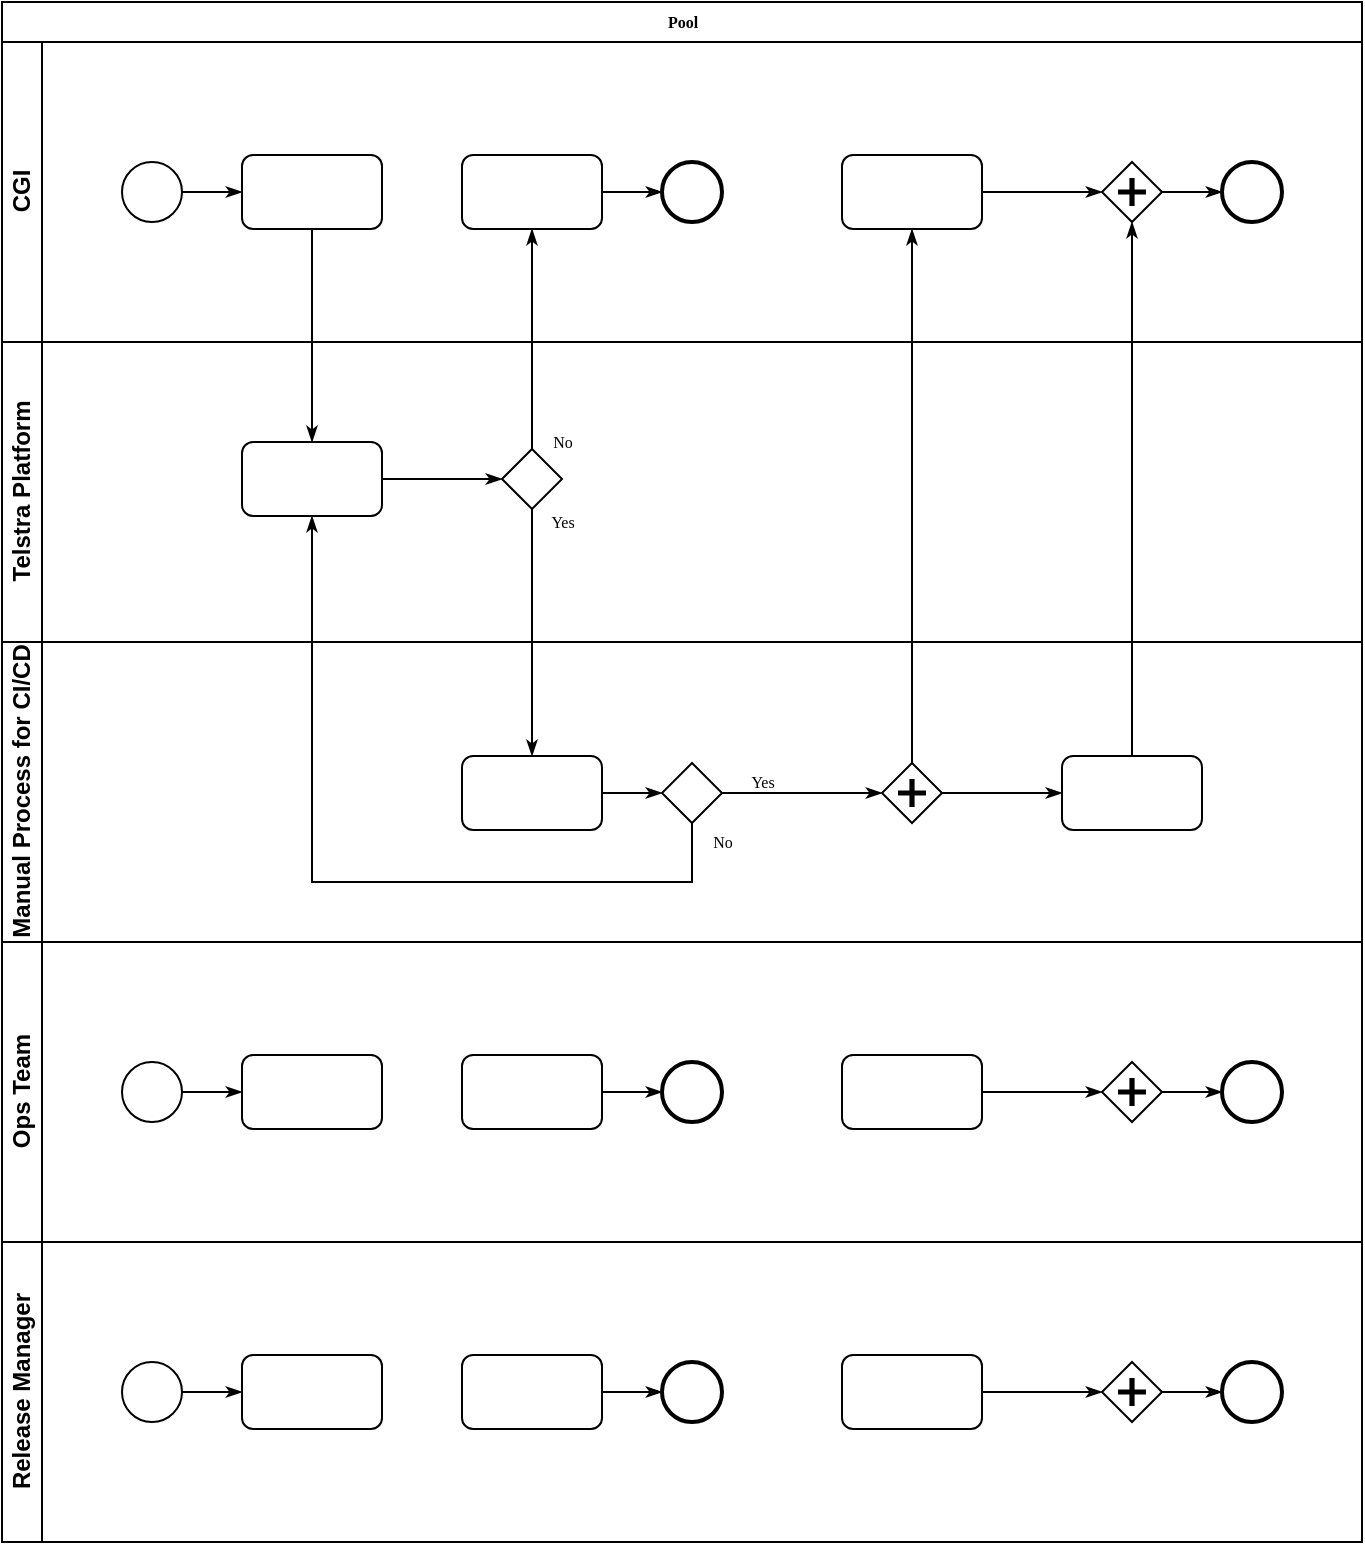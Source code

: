 <mxfile version="20.5.1" type="github"><diagram id="tWKk6uHT_sZjGpwcs3K3" name="Page-1"><mxGraphModel dx="1038" dy="571" grid="1" gridSize="10" guides="1" tooltips="1" connect="1" arrows="1" fold="1" page="1" pageScale="1" pageWidth="850" pageHeight="1100" math="0" shadow="0"><root><mxCell id="0"/><mxCell id="1" parent="0"/><mxCell id="fKs3vi7BqhOC32A1Lkrl-1" value="Pool" style="swimlane;html=1;childLayout=stackLayout;horizontal=1;startSize=20;horizontalStack=0;rounded=0;shadow=0;labelBackgroundColor=none;strokeWidth=1;fontFamily=Verdana;fontSize=8;align=center;" parent="1" vertex="1"><mxGeometry x="40" y="40" width="680" height="770" as="geometry"/></mxCell><mxCell id="fKs3vi7BqhOC32A1Lkrl-2" value="CGI" style="swimlane;html=1;startSize=20;horizontal=0;" parent="fKs3vi7BqhOC32A1Lkrl-1" vertex="1"><mxGeometry y="20" width="680" height="150" as="geometry"/></mxCell><mxCell id="fKs3vi7BqhOC32A1Lkrl-3" style="edgeStyle=orthogonalEdgeStyle;rounded=0;html=1;labelBackgroundColor=none;startArrow=none;startFill=0;startSize=5;endArrow=classicThin;endFill=1;endSize=5;jettySize=auto;orthogonalLoop=1;strokeWidth=1;fontFamily=Verdana;fontSize=8" parent="fKs3vi7BqhOC32A1Lkrl-2" source="fKs3vi7BqhOC32A1Lkrl-4" target="fKs3vi7BqhOC32A1Lkrl-5" edge="1"><mxGeometry relative="1" as="geometry"/></mxCell><mxCell id="fKs3vi7BqhOC32A1Lkrl-4" value="" style="ellipse;whiteSpace=wrap;html=1;rounded=0;shadow=0;labelBackgroundColor=none;strokeWidth=1;fontFamily=Verdana;fontSize=8;align=center;" parent="fKs3vi7BqhOC32A1Lkrl-2" vertex="1"><mxGeometry x="60" y="60" width="30" height="30" as="geometry"/></mxCell><mxCell id="fKs3vi7BqhOC32A1Lkrl-5" value="" style="rounded=1;whiteSpace=wrap;html=1;shadow=0;labelBackgroundColor=none;strokeWidth=1;fontFamily=Verdana;fontSize=8;align=center;" parent="fKs3vi7BqhOC32A1Lkrl-2" vertex="1"><mxGeometry x="120" y="56.5" width="70" height="37" as="geometry"/></mxCell><mxCell id="fKs3vi7BqhOC32A1Lkrl-6" style="edgeStyle=orthogonalEdgeStyle;rounded=0;html=1;labelBackgroundColor=none;startArrow=none;startFill=0;startSize=5;endArrow=classicThin;endFill=1;endSize=5;jettySize=auto;orthogonalLoop=1;strokeWidth=1;fontFamily=Verdana;fontSize=8" parent="fKs3vi7BqhOC32A1Lkrl-2" source="fKs3vi7BqhOC32A1Lkrl-7" target="fKs3vi7BqhOC32A1Lkrl-8" edge="1"><mxGeometry relative="1" as="geometry"/></mxCell><mxCell id="fKs3vi7BqhOC32A1Lkrl-7" value="" style="rounded=1;whiteSpace=wrap;html=1;shadow=0;labelBackgroundColor=none;strokeWidth=1;fontFamily=Verdana;fontSize=8;align=center;" parent="fKs3vi7BqhOC32A1Lkrl-2" vertex="1"><mxGeometry x="230" y="56.5" width="70" height="37" as="geometry"/></mxCell><mxCell id="fKs3vi7BqhOC32A1Lkrl-8" value="" style="ellipse;whiteSpace=wrap;html=1;rounded=0;shadow=0;labelBackgroundColor=none;strokeWidth=2;fontFamily=Verdana;fontSize=8;align=center;" parent="fKs3vi7BqhOC32A1Lkrl-2" vertex="1"><mxGeometry x="330" y="60" width="30" height="30" as="geometry"/></mxCell><mxCell id="fKs3vi7BqhOC32A1Lkrl-9" style="edgeStyle=orthogonalEdgeStyle;rounded=0;html=1;entryX=0;entryY=0.5;labelBackgroundColor=none;startArrow=none;startFill=0;startSize=5;endArrow=classicThin;endFill=1;endSize=5;jettySize=auto;orthogonalLoop=1;strokeWidth=1;fontFamily=Verdana;fontSize=8" parent="fKs3vi7BqhOC32A1Lkrl-2" source="fKs3vi7BqhOC32A1Lkrl-10" target="fKs3vi7BqhOC32A1Lkrl-12" edge="1"><mxGeometry relative="1" as="geometry"/></mxCell><mxCell id="fKs3vi7BqhOC32A1Lkrl-10" value="" style="rounded=1;whiteSpace=wrap;html=1;shadow=0;labelBackgroundColor=none;strokeWidth=1;fontFamily=Verdana;fontSize=8;align=center;" parent="fKs3vi7BqhOC32A1Lkrl-2" vertex="1"><mxGeometry x="420" y="56.5" width="70" height="37" as="geometry"/></mxCell><mxCell id="fKs3vi7BqhOC32A1Lkrl-11" style="edgeStyle=orthogonalEdgeStyle;rounded=0;html=1;labelBackgroundColor=none;startArrow=none;startFill=0;startSize=5;endArrow=classicThin;endFill=1;endSize=5;jettySize=auto;orthogonalLoop=1;strokeWidth=1;fontFamily=Verdana;fontSize=8" parent="fKs3vi7BqhOC32A1Lkrl-2" source="fKs3vi7BqhOC32A1Lkrl-12" target="fKs3vi7BqhOC32A1Lkrl-13" edge="1"><mxGeometry relative="1" as="geometry"/></mxCell><mxCell id="fKs3vi7BqhOC32A1Lkrl-12" value="" style="shape=mxgraph.bpmn.shape;html=1;verticalLabelPosition=bottom;labelBackgroundColor=#ffffff;verticalAlign=top;perimeter=rhombusPerimeter;background=gateway;outline=none;symbol=parallelGw;rounded=1;shadow=0;strokeWidth=1;fontFamily=Verdana;fontSize=8;align=center;" parent="fKs3vi7BqhOC32A1Lkrl-2" vertex="1"><mxGeometry x="550" y="60" width="30" height="30" as="geometry"/></mxCell><mxCell id="fKs3vi7BqhOC32A1Lkrl-13" value="" style="ellipse;whiteSpace=wrap;html=1;rounded=0;shadow=0;labelBackgroundColor=none;strokeWidth=2;fontFamily=Verdana;fontSize=8;align=center;" parent="fKs3vi7BqhOC32A1Lkrl-2" vertex="1"><mxGeometry x="610" y="60" width="30" height="30" as="geometry"/></mxCell><mxCell id="fKs3vi7BqhOC32A1Lkrl-14" value="Telstra Platform" style="swimlane;html=1;startSize=20;horizontal=0;" parent="fKs3vi7BqhOC32A1Lkrl-1" vertex="1"><mxGeometry y="170" width="680" height="150" as="geometry"/></mxCell><mxCell id="fKs3vi7BqhOC32A1Lkrl-15" style="edgeStyle=orthogonalEdgeStyle;rounded=0;html=1;labelBackgroundColor=none;startArrow=none;startFill=0;startSize=5;endArrow=classicThin;endFill=1;endSize=5;jettySize=auto;orthogonalLoop=1;strokeWidth=1;fontFamily=Verdana;fontSize=8" parent="fKs3vi7BqhOC32A1Lkrl-14" source="fKs3vi7BqhOC32A1Lkrl-16" target="fKs3vi7BqhOC32A1Lkrl-17" edge="1"><mxGeometry relative="1" as="geometry"/></mxCell><mxCell id="fKs3vi7BqhOC32A1Lkrl-16" value="" style="rounded=1;whiteSpace=wrap;html=1;shadow=0;labelBackgroundColor=none;strokeWidth=1;fontFamily=Verdana;fontSize=8;align=center;" parent="fKs3vi7BqhOC32A1Lkrl-14" vertex="1"><mxGeometry x="120" y="50.0" width="70" height="37" as="geometry"/></mxCell><mxCell id="fKs3vi7BqhOC32A1Lkrl-17" value="" style="strokeWidth=1;html=1;shape=mxgraph.flowchart.decision;whiteSpace=wrap;rounded=1;shadow=0;labelBackgroundColor=none;fontFamily=Verdana;fontSize=8;align=center;" parent="fKs3vi7BqhOC32A1Lkrl-14" vertex="1"><mxGeometry x="250" y="53.5" width="30" height="30" as="geometry"/></mxCell><mxCell id="fKs3vi7BqhOC32A1Lkrl-18" value="Manual Process for CI/CD" style="swimlane;html=1;startSize=20;horizontal=0;" parent="fKs3vi7BqhOC32A1Lkrl-1" vertex="1"><mxGeometry y="320" width="680" height="150" as="geometry"/></mxCell><mxCell id="fKs3vi7BqhOC32A1Lkrl-19" style="edgeStyle=orthogonalEdgeStyle;rounded=0;html=1;labelBackgroundColor=none;startArrow=none;startFill=0;startSize=5;endArrow=classicThin;endFill=1;endSize=5;jettySize=auto;orthogonalLoop=1;strokeWidth=1;fontFamily=Verdana;fontSize=8;" parent="fKs3vi7BqhOC32A1Lkrl-18" source="fKs3vi7BqhOC32A1Lkrl-20" target="fKs3vi7BqhOC32A1Lkrl-22" edge="1"><mxGeometry relative="1" as="geometry"/></mxCell><mxCell id="fKs3vi7BqhOC32A1Lkrl-20" value="" style="rounded=1;whiteSpace=wrap;html=1;shadow=0;labelBackgroundColor=none;strokeWidth=1;fontFamily=Verdana;fontSize=8;align=center;" parent="fKs3vi7BqhOC32A1Lkrl-18" vertex="1"><mxGeometry x="230" y="57.0" width="70" height="37" as="geometry"/></mxCell><mxCell id="fKs3vi7BqhOC32A1Lkrl-21" value="Yes" style="edgeStyle=orthogonalEdgeStyle;rounded=0;html=1;entryX=0;entryY=0.5;labelBackgroundColor=none;startArrow=none;startFill=0;startSize=5;endArrow=classicThin;endFill=1;endSize=5;jettySize=auto;orthogonalLoop=1;strokeWidth=1;fontFamily=Verdana;fontSize=8" parent="fKs3vi7BqhOC32A1Lkrl-18" source="fKs3vi7BqhOC32A1Lkrl-22" target="fKs3vi7BqhOC32A1Lkrl-24" edge="1"><mxGeometry x="-0.501" y="6" relative="1" as="geometry"><mxPoint as="offset"/></mxGeometry></mxCell><mxCell id="fKs3vi7BqhOC32A1Lkrl-22" value="" style="strokeWidth=1;html=1;shape=mxgraph.flowchart.decision;whiteSpace=wrap;rounded=1;shadow=0;labelBackgroundColor=none;fontFamily=Verdana;fontSize=8;align=center;" parent="fKs3vi7BqhOC32A1Lkrl-18" vertex="1"><mxGeometry x="330" y="60.5" width="30" height="30" as="geometry"/></mxCell><mxCell id="fKs3vi7BqhOC32A1Lkrl-23" style="edgeStyle=orthogonalEdgeStyle;rounded=0;html=1;labelBackgroundColor=none;startArrow=none;startFill=0;startSize=5;endArrow=classicThin;endFill=1;endSize=5;jettySize=auto;orthogonalLoop=1;strokeColor=#000000;strokeWidth=1;fontFamily=Verdana;fontSize=8;fontColor=#000000;" parent="fKs3vi7BqhOC32A1Lkrl-18" source="fKs3vi7BqhOC32A1Lkrl-24" target="fKs3vi7BqhOC32A1Lkrl-25" edge="1"><mxGeometry relative="1" as="geometry"/></mxCell><mxCell id="fKs3vi7BqhOC32A1Lkrl-24" value="" style="shape=mxgraph.bpmn.shape;html=1;verticalLabelPosition=bottom;labelBackgroundColor=#ffffff;verticalAlign=top;perimeter=rhombusPerimeter;background=gateway;outline=none;symbol=parallelGw;rounded=1;shadow=0;strokeWidth=1;fontFamily=Verdana;fontSize=8;align=center;" parent="fKs3vi7BqhOC32A1Lkrl-18" vertex="1"><mxGeometry x="440" y="60.5" width="30" height="30" as="geometry"/></mxCell><mxCell id="fKs3vi7BqhOC32A1Lkrl-25" value="" style="rounded=1;whiteSpace=wrap;html=1;shadow=0;labelBackgroundColor=none;strokeWidth=1;fontFamily=Verdana;fontSize=8;align=center;" parent="fKs3vi7BqhOC32A1Lkrl-18" vertex="1"><mxGeometry x="530" y="57" width="70" height="37" as="geometry"/></mxCell><mxCell id="fKs3vi7BqhOC32A1Lkrl-26" style="edgeStyle=orthogonalEdgeStyle;rounded=0;html=1;labelBackgroundColor=none;startArrow=none;startFill=0;startSize=5;endArrow=classicThin;endFill=1;endSize=5;jettySize=auto;orthogonalLoop=1;strokeWidth=1;fontFamily=Verdana;fontSize=8" parent="fKs3vi7BqhOC32A1Lkrl-1" source="fKs3vi7BqhOC32A1Lkrl-5" target="fKs3vi7BqhOC32A1Lkrl-16" edge="1"><mxGeometry relative="1" as="geometry"/></mxCell><mxCell id="fKs3vi7BqhOC32A1Lkrl-27" value="No" style="edgeStyle=orthogonalEdgeStyle;rounded=0;html=1;labelBackgroundColor=none;startArrow=none;startFill=0;startSize=5;endArrow=classicThin;endFill=1;endSize=5;jettySize=auto;orthogonalLoop=1;strokeWidth=1;fontFamily=Verdana;fontSize=8" parent="fKs3vi7BqhOC32A1Lkrl-1" source="fKs3vi7BqhOC32A1Lkrl-17" target="fKs3vi7BqhOC32A1Lkrl-7" edge="1"><mxGeometry x="-0.936" y="-15" relative="1" as="geometry"><mxPoint as="offset"/></mxGeometry></mxCell><mxCell id="fKs3vi7BqhOC32A1Lkrl-28" value="Yes" style="edgeStyle=orthogonalEdgeStyle;rounded=0;html=1;labelBackgroundColor=none;startArrow=none;startFill=0;startSize=5;endArrow=classicThin;endFill=1;endSize=5;jettySize=auto;orthogonalLoop=1;strokeWidth=1;fontFamily=Verdana;fontSize=8" parent="fKs3vi7BqhOC32A1Lkrl-1" source="fKs3vi7BqhOC32A1Lkrl-17" target="fKs3vi7BqhOC32A1Lkrl-20" edge="1"><mxGeometry x="-0.895" y="15" relative="1" as="geometry"><mxPoint as="offset"/></mxGeometry></mxCell><mxCell id="fKs3vi7BqhOC32A1Lkrl-29" style="edgeStyle=orthogonalEdgeStyle;rounded=0;html=1;entryX=0.5;entryY=1;labelBackgroundColor=none;startArrow=none;startFill=0;startSize=5;endArrow=classicThin;endFill=1;endSize=5;jettySize=auto;orthogonalLoop=1;strokeWidth=1;fontFamily=Verdana;fontSize=8" parent="fKs3vi7BqhOC32A1Lkrl-1" source="fKs3vi7BqhOC32A1Lkrl-25" target="fKs3vi7BqhOC32A1Lkrl-12" edge="1"><mxGeometry relative="1" as="geometry"/></mxCell><mxCell id="fKs3vi7BqhOC32A1Lkrl-30" value="No" style="edgeStyle=orthogonalEdgeStyle;rounded=0;html=1;labelBackgroundColor=none;startArrow=none;startFill=0;startSize=5;endArrow=classicThin;endFill=1;endSize=5;jettySize=auto;orthogonalLoop=1;strokeWidth=1;fontFamily=Verdana;fontSize=8" parent="fKs3vi7BqhOC32A1Lkrl-1" source="fKs3vi7BqhOC32A1Lkrl-22" target="fKs3vi7BqhOC32A1Lkrl-16" edge="1"><mxGeometry x="-0.953" y="15" relative="1" as="geometry"><Array as="points"><mxPoint x="345" y="440"/><mxPoint x="155" y="440"/></Array><mxPoint as="offset"/></mxGeometry></mxCell><mxCell id="fKs3vi7BqhOC32A1Lkrl-31" style="edgeStyle=orthogonalEdgeStyle;rounded=0;html=1;labelBackgroundColor=none;startArrow=none;startFill=0;startSize=5;endArrow=classicThin;endFill=1;endSize=5;jettySize=auto;orthogonalLoop=1;strokeWidth=1;fontFamily=Verdana;fontSize=8" parent="fKs3vi7BqhOC32A1Lkrl-1" source="fKs3vi7BqhOC32A1Lkrl-24" target="fKs3vi7BqhOC32A1Lkrl-10" edge="1"><mxGeometry relative="1" as="geometry"/></mxCell><mxCell id="NS4H6OkGsvqJ2kZ-mFsc-1" value="Ops Team" style="swimlane;html=1;startSize=20;horizontal=0;" vertex="1" parent="fKs3vi7BqhOC32A1Lkrl-1"><mxGeometry y="470" width="680" height="150" as="geometry"/></mxCell><mxCell id="NS4H6OkGsvqJ2kZ-mFsc-2" style="edgeStyle=orthogonalEdgeStyle;rounded=0;html=1;labelBackgroundColor=none;startArrow=none;startFill=0;startSize=5;endArrow=classicThin;endFill=1;endSize=5;jettySize=auto;orthogonalLoop=1;strokeWidth=1;fontFamily=Verdana;fontSize=8" edge="1" parent="NS4H6OkGsvqJ2kZ-mFsc-1" source="NS4H6OkGsvqJ2kZ-mFsc-3" target="NS4H6OkGsvqJ2kZ-mFsc-4"><mxGeometry relative="1" as="geometry"/></mxCell><mxCell id="NS4H6OkGsvqJ2kZ-mFsc-3" value="" style="ellipse;whiteSpace=wrap;html=1;rounded=0;shadow=0;labelBackgroundColor=none;strokeWidth=1;fontFamily=Verdana;fontSize=8;align=center;" vertex="1" parent="NS4H6OkGsvqJ2kZ-mFsc-1"><mxGeometry x="60" y="60" width="30" height="30" as="geometry"/></mxCell><mxCell id="NS4H6OkGsvqJ2kZ-mFsc-4" value="" style="rounded=1;whiteSpace=wrap;html=1;shadow=0;labelBackgroundColor=none;strokeWidth=1;fontFamily=Verdana;fontSize=8;align=center;" vertex="1" parent="NS4H6OkGsvqJ2kZ-mFsc-1"><mxGeometry x="120" y="56.5" width="70" height="37" as="geometry"/></mxCell><mxCell id="NS4H6OkGsvqJ2kZ-mFsc-5" style="edgeStyle=orthogonalEdgeStyle;rounded=0;html=1;labelBackgroundColor=none;startArrow=none;startFill=0;startSize=5;endArrow=classicThin;endFill=1;endSize=5;jettySize=auto;orthogonalLoop=1;strokeWidth=1;fontFamily=Verdana;fontSize=8" edge="1" parent="NS4H6OkGsvqJ2kZ-mFsc-1" source="NS4H6OkGsvqJ2kZ-mFsc-6" target="NS4H6OkGsvqJ2kZ-mFsc-7"><mxGeometry relative="1" as="geometry"/></mxCell><mxCell id="NS4H6OkGsvqJ2kZ-mFsc-6" value="" style="rounded=1;whiteSpace=wrap;html=1;shadow=0;labelBackgroundColor=none;strokeWidth=1;fontFamily=Verdana;fontSize=8;align=center;" vertex="1" parent="NS4H6OkGsvqJ2kZ-mFsc-1"><mxGeometry x="230" y="56.5" width="70" height="37" as="geometry"/></mxCell><mxCell id="NS4H6OkGsvqJ2kZ-mFsc-7" value="" style="ellipse;whiteSpace=wrap;html=1;rounded=0;shadow=0;labelBackgroundColor=none;strokeWidth=2;fontFamily=Verdana;fontSize=8;align=center;" vertex="1" parent="NS4H6OkGsvqJ2kZ-mFsc-1"><mxGeometry x="330" y="60" width="30" height="30" as="geometry"/></mxCell><mxCell id="NS4H6OkGsvqJ2kZ-mFsc-8" style="edgeStyle=orthogonalEdgeStyle;rounded=0;html=1;entryX=0;entryY=0.5;labelBackgroundColor=none;startArrow=none;startFill=0;startSize=5;endArrow=classicThin;endFill=1;endSize=5;jettySize=auto;orthogonalLoop=1;strokeWidth=1;fontFamily=Verdana;fontSize=8" edge="1" parent="NS4H6OkGsvqJ2kZ-mFsc-1" source="NS4H6OkGsvqJ2kZ-mFsc-9" target="NS4H6OkGsvqJ2kZ-mFsc-11"><mxGeometry relative="1" as="geometry"/></mxCell><mxCell id="NS4H6OkGsvqJ2kZ-mFsc-9" value="" style="rounded=1;whiteSpace=wrap;html=1;shadow=0;labelBackgroundColor=none;strokeWidth=1;fontFamily=Verdana;fontSize=8;align=center;" vertex="1" parent="NS4H6OkGsvqJ2kZ-mFsc-1"><mxGeometry x="420" y="56.5" width="70" height="37" as="geometry"/></mxCell><mxCell id="NS4H6OkGsvqJ2kZ-mFsc-10" style="edgeStyle=orthogonalEdgeStyle;rounded=0;html=1;labelBackgroundColor=none;startArrow=none;startFill=0;startSize=5;endArrow=classicThin;endFill=1;endSize=5;jettySize=auto;orthogonalLoop=1;strokeWidth=1;fontFamily=Verdana;fontSize=8" edge="1" parent="NS4H6OkGsvqJ2kZ-mFsc-1" source="NS4H6OkGsvqJ2kZ-mFsc-11" target="NS4H6OkGsvqJ2kZ-mFsc-12"><mxGeometry relative="1" as="geometry"/></mxCell><mxCell id="NS4H6OkGsvqJ2kZ-mFsc-11" value="" style="shape=mxgraph.bpmn.shape;html=1;verticalLabelPosition=bottom;labelBackgroundColor=#ffffff;verticalAlign=top;perimeter=rhombusPerimeter;background=gateway;outline=none;symbol=parallelGw;rounded=1;shadow=0;strokeWidth=1;fontFamily=Verdana;fontSize=8;align=center;" vertex="1" parent="NS4H6OkGsvqJ2kZ-mFsc-1"><mxGeometry x="550" y="60" width="30" height="30" as="geometry"/></mxCell><mxCell id="NS4H6OkGsvqJ2kZ-mFsc-12" value="" style="ellipse;whiteSpace=wrap;html=1;rounded=0;shadow=0;labelBackgroundColor=none;strokeWidth=2;fontFamily=Verdana;fontSize=8;align=center;" vertex="1" parent="NS4H6OkGsvqJ2kZ-mFsc-1"><mxGeometry x="610" y="60" width="30" height="30" as="geometry"/></mxCell><mxCell id="NS4H6OkGsvqJ2kZ-mFsc-13" value="Release Manager" style="swimlane;html=1;startSize=20;horizontal=0;" vertex="1" parent="fKs3vi7BqhOC32A1Lkrl-1"><mxGeometry y="620" width="680" height="150" as="geometry"/></mxCell><mxCell id="NS4H6OkGsvqJ2kZ-mFsc-14" style="edgeStyle=orthogonalEdgeStyle;rounded=0;html=1;labelBackgroundColor=none;startArrow=none;startFill=0;startSize=5;endArrow=classicThin;endFill=1;endSize=5;jettySize=auto;orthogonalLoop=1;strokeWidth=1;fontFamily=Verdana;fontSize=8" edge="1" parent="NS4H6OkGsvqJ2kZ-mFsc-13" source="NS4H6OkGsvqJ2kZ-mFsc-15" target="NS4H6OkGsvqJ2kZ-mFsc-16"><mxGeometry relative="1" as="geometry"/></mxCell><mxCell id="NS4H6OkGsvqJ2kZ-mFsc-15" value="" style="ellipse;whiteSpace=wrap;html=1;rounded=0;shadow=0;labelBackgroundColor=none;strokeWidth=1;fontFamily=Verdana;fontSize=8;align=center;" vertex="1" parent="NS4H6OkGsvqJ2kZ-mFsc-13"><mxGeometry x="60" y="60" width="30" height="30" as="geometry"/></mxCell><mxCell id="NS4H6OkGsvqJ2kZ-mFsc-16" value="" style="rounded=1;whiteSpace=wrap;html=1;shadow=0;labelBackgroundColor=none;strokeWidth=1;fontFamily=Verdana;fontSize=8;align=center;" vertex="1" parent="NS4H6OkGsvqJ2kZ-mFsc-13"><mxGeometry x="120" y="56.5" width="70" height="37" as="geometry"/></mxCell><mxCell id="NS4H6OkGsvqJ2kZ-mFsc-17" style="edgeStyle=orthogonalEdgeStyle;rounded=0;html=1;labelBackgroundColor=none;startArrow=none;startFill=0;startSize=5;endArrow=classicThin;endFill=1;endSize=5;jettySize=auto;orthogonalLoop=1;strokeWidth=1;fontFamily=Verdana;fontSize=8" edge="1" parent="NS4H6OkGsvqJ2kZ-mFsc-13" source="NS4H6OkGsvqJ2kZ-mFsc-18" target="NS4H6OkGsvqJ2kZ-mFsc-19"><mxGeometry relative="1" as="geometry"/></mxCell><mxCell id="NS4H6OkGsvqJ2kZ-mFsc-18" value="" style="rounded=1;whiteSpace=wrap;html=1;shadow=0;labelBackgroundColor=none;strokeWidth=1;fontFamily=Verdana;fontSize=8;align=center;" vertex="1" parent="NS4H6OkGsvqJ2kZ-mFsc-13"><mxGeometry x="230" y="56.5" width="70" height="37" as="geometry"/></mxCell><mxCell id="NS4H6OkGsvqJ2kZ-mFsc-19" value="" style="ellipse;whiteSpace=wrap;html=1;rounded=0;shadow=0;labelBackgroundColor=none;strokeWidth=2;fontFamily=Verdana;fontSize=8;align=center;" vertex="1" parent="NS4H6OkGsvqJ2kZ-mFsc-13"><mxGeometry x="330" y="60" width="30" height="30" as="geometry"/></mxCell><mxCell id="NS4H6OkGsvqJ2kZ-mFsc-20" style="edgeStyle=orthogonalEdgeStyle;rounded=0;html=1;entryX=0;entryY=0.5;labelBackgroundColor=none;startArrow=none;startFill=0;startSize=5;endArrow=classicThin;endFill=1;endSize=5;jettySize=auto;orthogonalLoop=1;strokeWidth=1;fontFamily=Verdana;fontSize=8" edge="1" parent="NS4H6OkGsvqJ2kZ-mFsc-13" source="NS4H6OkGsvqJ2kZ-mFsc-21" target="NS4H6OkGsvqJ2kZ-mFsc-23"><mxGeometry relative="1" as="geometry"/></mxCell><mxCell id="NS4H6OkGsvqJ2kZ-mFsc-21" value="" style="rounded=1;whiteSpace=wrap;html=1;shadow=0;labelBackgroundColor=none;strokeWidth=1;fontFamily=Verdana;fontSize=8;align=center;" vertex="1" parent="NS4H6OkGsvqJ2kZ-mFsc-13"><mxGeometry x="420" y="56.5" width="70" height="37" as="geometry"/></mxCell><mxCell id="NS4H6OkGsvqJ2kZ-mFsc-22" style="edgeStyle=orthogonalEdgeStyle;rounded=0;html=1;labelBackgroundColor=none;startArrow=none;startFill=0;startSize=5;endArrow=classicThin;endFill=1;endSize=5;jettySize=auto;orthogonalLoop=1;strokeWidth=1;fontFamily=Verdana;fontSize=8" edge="1" parent="NS4H6OkGsvqJ2kZ-mFsc-13" source="NS4H6OkGsvqJ2kZ-mFsc-23" target="NS4H6OkGsvqJ2kZ-mFsc-24"><mxGeometry relative="1" as="geometry"/></mxCell><mxCell id="NS4H6OkGsvqJ2kZ-mFsc-23" value="" style="shape=mxgraph.bpmn.shape;html=1;verticalLabelPosition=bottom;labelBackgroundColor=#ffffff;verticalAlign=top;perimeter=rhombusPerimeter;background=gateway;outline=none;symbol=parallelGw;rounded=1;shadow=0;strokeWidth=1;fontFamily=Verdana;fontSize=8;align=center;" vertex="1" parent="NS4H6OkGsvqJ2kZ-mFsc-13"><mxGeometry x="550" y="60" width="30" height="30" as="geometry"/></mxCell><mxCell id="NS4H6OkGsvqJ2kZ-mFsc-24" value="" style="ellipse;whiteSpace=wrap;html=1;rounded=0;shadow=0;labelBackgroundColor=none;strokeWidth=2;fontFamily=Verdana;fontSize=8;align=center;" vertex="1" parent="NS4H6OkGsvqJ2kZ-mFsc-13"><mxGeometry x="610" y="60" width="30" height="30" as="geometry"/></mxCell></root></mxGraphModel></diagram></mxfile>